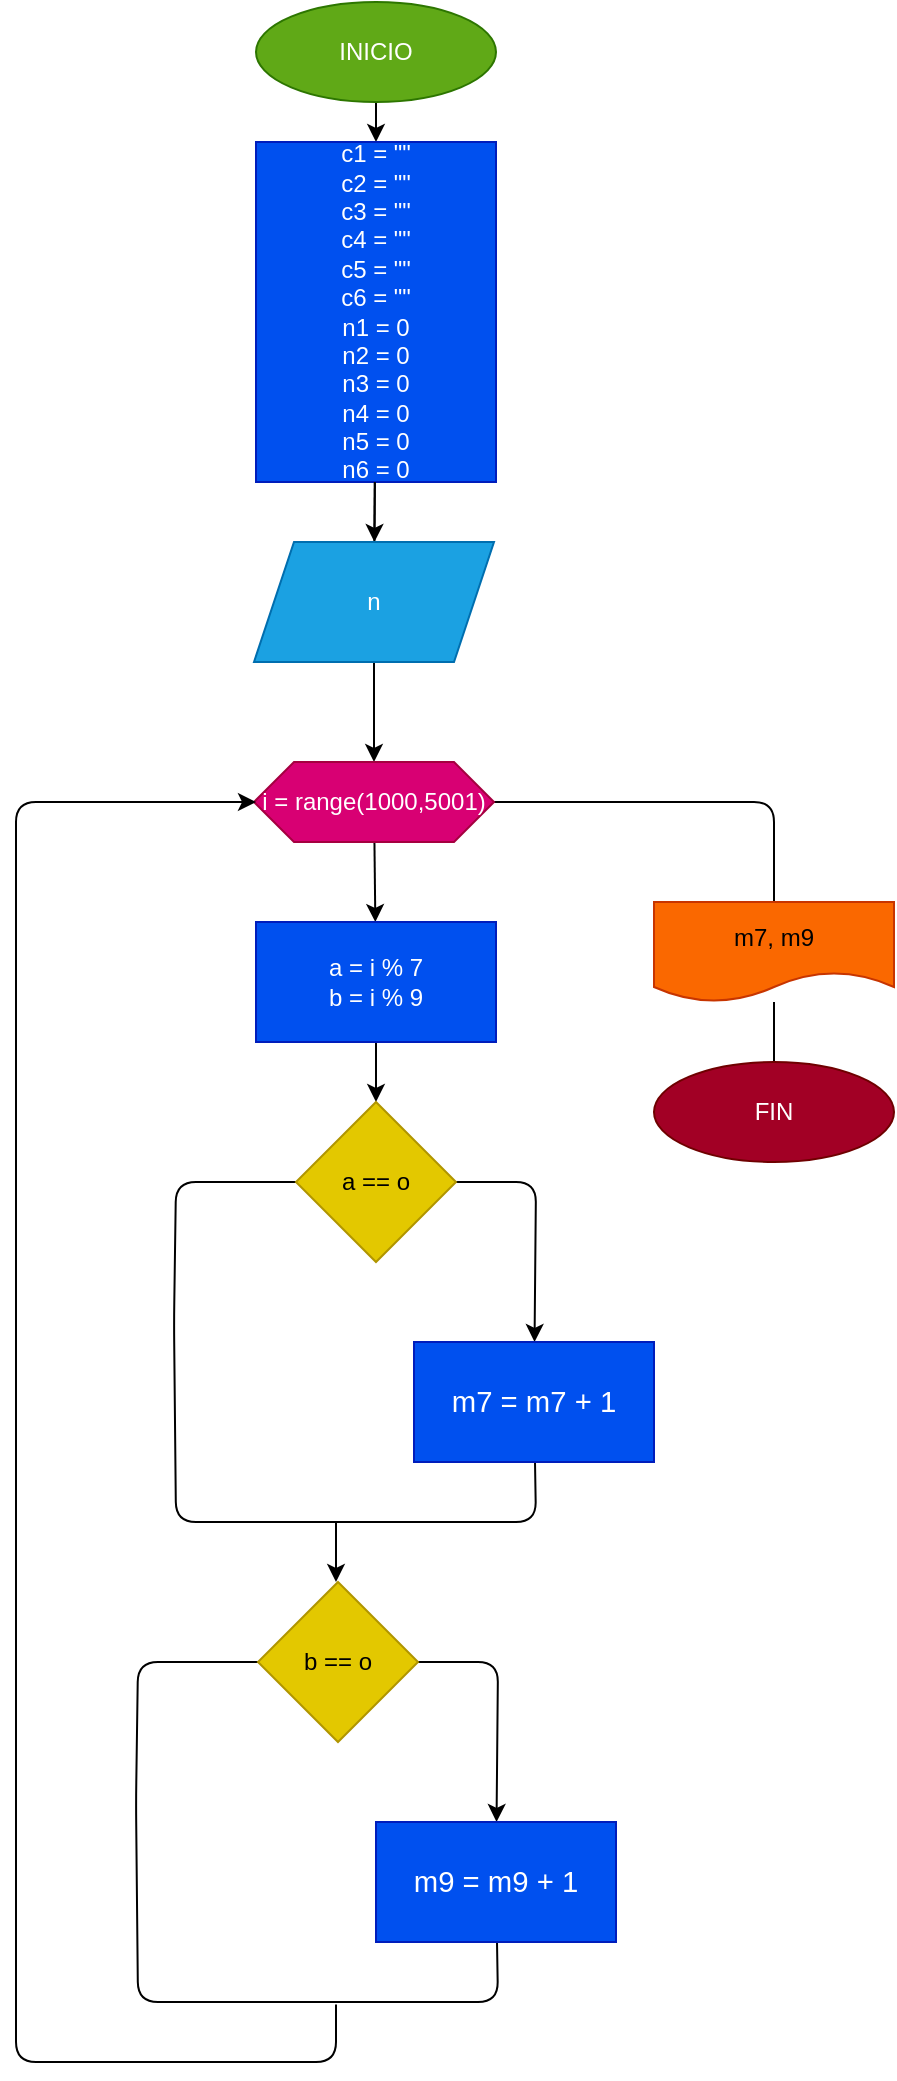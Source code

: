 <mxfile>
    <diagram id="xU-7WtZUKJEtRbP6l-vU" name="Page-1">
        <mxGraphModel dx="571" dy="402" grid="1" gridSize="10" guides="1" tooltips="1" connect="1" arrows="1" fold="1" page="1" pageScale="1" pageWidth="827" pageHeight="1169" math="0" shadow="0">
            <root>
                <mxCell id="0"/>
                <mxCell id="1" parent="0"/>
                <mxCell id="2" value="" style="edgeStyle=none;html=1;" edge="1" parent="1" source="3" target="5">
                    <mxGeometry relative="1" as="geometry"/>
                </mxCell>
                <mxCell id="3" value="INICIO" style="ellipse;whiteSpace=wrap;html=1;fillColor=#60a917;fontColor=#ffffff;strokeColor=#2D7600;" vertex="1" parent="1">
                    <mxGeometry x="320" width="120" height="50" as="geometry"/>
                </mxCell>
                <mxCell id="4" value="" style="edgeStyle=none;html=1;startArrow=none;" edge="1" parent="1" source="26" target="8">
                    <mxGeometry relative="1" as="geometry"/>
                </mxCell>
                <mxCell id="27" value="" style="edgeStyle=none;html=1;" edge="1" parent="1" source="5" target="26">
                    <mxGeometry relative="1" as="geometry"/>
                </mxCell>
                <mxCell id="5" value="&lt;div&gt;c1 = &quot;&quot;&lt;/div&gt;&lt;div&gt;c2 = &quot;&quot;&lt;/div&gt;&lt;div&gt;c3 = &quot;&quot;&lt;/div&gt;&lt;div&gt;c4 = &quot;&quot;&lt;/div&gt;&lt;div&gt;c5 = &quot;&quot;&lt;/div&gt;&lt;div&gt;c6 = &quot;&quot;&lt;/div&gt;&lt;div&gt;n1 = 0&lt;/div&gt;&lt;div&gt;n2 = 0&lt;/div&gt;&lt;div&gt;n3 = 0&lt;/div&gt;&lt;div&gt;n4 = 0&lt;/div&gt;&lt;div&gt;n5 = 0&lt;/div&gt;&lt;div&gt;n6 = 0&lt;/div&gt;" style="whiteSpace=wrap;html=1;fillColor=#0050ef;fontColor=#ffffff;strokeColor=#001DBC;" vertex="1" parent="1">
                    <mxGeometry x="320" y="70" width="120" height="170" as="geometry"/>
                </mxCell>
                <mxCell id="6" value="" style="edgeStyle=none;html=1;fontColor=#FFFFFF;endArrow=none;endFill=0;" edge="1" parent="1" source="8" target="18">
                    <mxGeometry relative="1" as="geometry">
                        <Array as="points">
                            <mxPoint x="579" y="400"/>
                        </Array>
                    </mxGeometry>
                </mxCell>
                <mxCell id="7" value="" style="edgeStyle=none;html=1;" edge="1" parent="1" source="8" target="10">
                    <mxGeometry relative="1" as="geometry"/>
                </mxCell>
                <mxCell id="8" value="i = range(1000,5001)" style="shape=hexagon;perimeter=hexagonPerimeter2;whiteSpace=wrap;html=1;fixedSize=1;fillColor=#d80073;fontColor=#ffffff;strokeColor=#A50040;" vertex="1" parent="1">
                    <mxGeometry x="319" y="380" width="120" height="40" as="geometry"/>
                </mxCell>
                <mxCell id="9" value="" style="edgeStyle=none;html=1;" edge="1" parent="1" source="10" target="13">
                    <mxGeometry relative="1" as="geometry"/>
                </mxCell>
                <mxCell id="10" value="&lt;div&gt;a = i % 7&lt;/div&gt;&lt;div&gt;&lt;span style=&quot;background-color: initial;&quot;&gt;b = i % 9&lt;/span&gt;&lt;/div&gt;" style="whiteSpace=wrap;html=1;fillColor=#0050ef;fontColor=#ffffff;strokeColor=#001DBC;" vertex="1" parent="1">
                    <mxGeometry x="320" y="460" width="120" height="60" as="geometry"/>
                </mxCell>
                <mxCell id="11" value="" style="edgeStyle=none;html=1;" edge="1" parent="1" source="13" target="15">
                    <mxGeometry relative="1" as="geometry">
                        <Array as="points">
                            <mxPoint x="460" y="590"/>
                        </Array>
                    </mxGeometry>
                </mxCell>
                <mxCell id="12" value="" style="edgeStyle=none;html=1;endArrow=none;endFill=0;" edge="1" parent="1" source="13">
                    <mxGeometry relative="1" as="geometry">
                        <Array as="points">
                            <mxPoint x="280" y="590"/>
                            <mxPoint x="279" y="660"/>
                            <mxPoint x="280" y="760"/>
                        </Array>
                        <mxPoint x="360" y="760" as="targetPoint"/>
                    </mxGeometry>
                </mxCell>
                <mxCell id="13" value="a == o" style="rhombus;whiteSpace=wrap;html=1;fillColor=#e3c800;fontColor=#000000;strokeColor=#B09500;" vertex="1" parent="1">
                    <mxGeometry x="340" y="550" width="80" height="80" as="geometry"/>
                </mxCell>
                <mxCell id="14" style="edgeStyle=none;html=1;endArrow=none;endFill=0;" edge="1" parent="1" source="15">
                    <mxGeometry relative="1" as="geometry">
                        <mxPoint x="360" y="760" as="targetPoint"/>
                        <Array as="points">
                            <mxPoint x="460" y="760"/>
                        </Array>
                    </mxGeometry>
                </mxCell>
                <mxCell id="15" value="&lt;font face=&quot;Arial&quot;&gt;&lt;span style=&quot;font-size: 14.667px;&quot;&gt;m7 = m7 + 1&lt;/span&gt;&lt;/font&gt;" style="whiteSpace=wrap;html=1;fillColor=#0050ef;fontColor=#ffffff;strokeColor=#001DBC;" vertex="1" parent="1">
                    <mxGeometry x="399" y="670" width="120" height="60" as="geometry"/>
                </mxCell>
                <mxCell id="16" value="" style="endArrow=classic;html=1;fontColor=#FFFFFF;entryX=0;entryY=0.5;entryDx=0;entryDy=0;" edge="1" parent="1">
                    <mxGeometry width="50" height="50" relative="1" as="geometry">
                        <mxPoint x="360" y="1001.231" as="sourcePoint"/>
                        <mxPoint x="320" y="400" as="targetPoint"/>
                        <Array as="points">
                            <mxPoint x="360" y="1030"/>
                            <mxPoint x="200" y="1030"/>
                            <mxPoint x="200" y="890"/>
                            <mxPoint x="200" y="400"/>
                        </Array>
                    </mxGeometry>
                </mxCell>
                <mxCell id="17" value="" style="edgeStyle=none;html=1;fontColor=#FFFFFF;endArrow=none;endFill=0;" edge="1" parent="1" source="18" target="19">
                    <mxGeometry relative="1" as="geometry"/>
                </mxCell>
                <mxCell id="18" value="m7, m9" style="shape=document;whiteSpace=wrap;html=1;boundedLbl=1;fillColor=#fa6800;fontColor=#000000;strokeColor=#C73500;" vertex="1" parent="1">
                    <mxGeometry x="519" y="450" width="120" height="50" as="geometry"/>
                </mxCell>
                <mxCell id="19" value="FIN" style="ellipse;whiteSpace=wrap;html=1;fontColor=#ffffff;fillColor=#a20025;strokeColor=#6F0000;" vertex="1" parent="1">
                    <mxGeometry x="519" y="530" width="120" height="50" as="geometry"/>
                </mxCell>
                <mxCell id="20" value="" style="endArrow=classic;html=1;" edge="1" parent="1">
                    <mxGeometry width="50" height="50" relative="1" as="geometry">
                        <mxPoint x="360" y="760" as="sourcePoint"/>
                        <mxPoint x="360" y="790" as="targetPoint"/>
                    </mxGeometry>
                </mxCell>
                <mxCell id="21" value="" style="edgeStyle=none;html=1;" edge="1" parent="1" source="23" target="25">
                    <mxGeometry relative="1" as="geometry">
                        <Array as="points">
                            <mxPoint x="441" y="830"/>
                        </Array>
                    </mxGeometry>
                </mxCell>
                <mxCell id="22" value="" style="edgeStyle=none;html=1;endArrow=none;endFill=0;" edge="1" parent="1" source="23">
                    <mxGeometry relative="1" as="geometry">
                        <Array as="points">
                            <mxPoint x="261" y="830"/>
                            <mxPoint x="260" y="900"/>
                            <mxPoint x="261" y="1000"/>
                        </Array>
                        <mxPoint x="341" y="1000" as="targetPoint"/>
                    </mxGeometry>
                </mxCell>
                <mxCell id="23" value="b == o" style="rhombus;whiteSpace=wrap;html=1;fillColor=#e3c800;fontColor=#000000;strokeColor=#B09500;" vertex="1" parent="1">
                    <mxGeometry x="321" y="790" width="80" height="80" as="geometry"/>
                </mxCell>
                <mxCell id="24" style="edgeStyle=none;html=1;endArrow=none;endFill=0;" edge="1" parent="1" source="25">
                    <mxGeometry relative="1" as="geometry">
                        <mxPoint x="341" y="1000" as="targetPoint"/>
                        <Array as="points">
                            <mxPoint x="441" y="1000"/>
                        </Array>
                    </mxGeometry>
                </mxCell>
                <mxCell id="25" value="&lt;font face=&quot;Arial&quot;&gt;&lt;span style=&quot;font-size: 14.667px;&quot;&gt;m9 = m9 + 1&lt;/span&gt;&lt;/font&gt;" style="whiteSpace=wrap;html=1;fillColor=#0050ef;fontColor=#ffffff;strokeColor=#001DBC;" vertex="1" parent="1">
                    <mxGeometry x="380" y="910" width="120" height="60" as="geometry"/>
                </mxCell>
                <mxCell id="28" value="" style="edgeStyle=none;html=1;endArrow=none;" edge="1" parent="1" source="5" target="26">
                    <mxGeometry relative="1" as="geometry">
                        <mxPoint x="379.653" y="240" as="sourcePoint"/>
                        <mxPoint x="379.082" y="380" as="targetPoint"/>
                    </mxGeometry>
                </mxCell>
                <mxCell id="26" value="n" style="shape=parallelogram;perimeter=parallelogramPerimeter;whiteSpace=wrap;html=1;fixedSize=1;fillColor=#1ba1e2;strokeColor=#006EAF;fontColor=#ffffff;" vertex="1" parent="1">
                    <mxGeometry x="319" y="270" width="120" height="60" as="geometry"/>
                </mxCell>
            </root>
        </mxGraphModel>
    </diagram>
</mxfile>